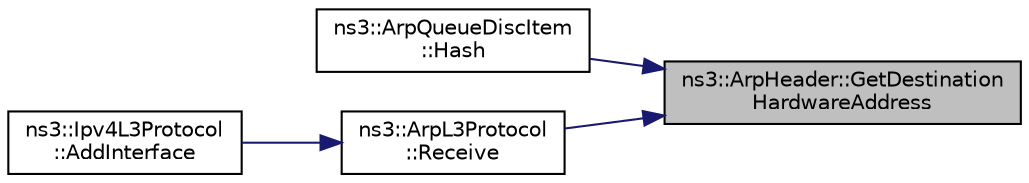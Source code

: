 digraph "ns3::ArpHeader::GetDestinationHardwareAddress"
{
 // LATEX_PDF_SIZE
  edge [fontname="Helvetica",fontsize="10",labelfontname="Helvetica",labelfontsize="10"];
  node [fontname="Helvetica",fontsize="10",shape=record];
  rankdir="RL";
  Node1 [label="ns3::ArpHeader::GetDestination\lHardwareAddress",height=0.2,width=0.4,color="black", fillcolor="grey75", style="filled", fontcolor="black",tooltip="Returns the destination hardware address."];
  Node1 -> Node2 [dir="back",color="midnightblue",fontsize="10",style="solid",fontname="Helvetica"];
  Node2 [label="ns3::ArpQueueDiscItem\l::Hash",height=0.2,width=0.4,color="black", fillcolor="white", style="filled",URL="$classns3_1_1_arp_queue_disc_item.html#a158cc16c4a751debdf4477e5dc715c9c",tooltip="Computes the hash of the packet's 5-tuple."];
  Node1 -> Node3 [dir="back",color="midnightblue",fontsize="10",style="solid",fontname="Helvetica"];
  Node3 [label="ns3::ArpL3Protocol\l::Receive",height=0.2,width=0.4,color="black", fillcolor="white", style="filled",URL="$classns3_1_1_arp_l3_protocol.html#a277509da885e127fb384f296f3858fef",tooltip="Receive a packet."];
  Node3 -> Node4 [dir="back",color="midnightblue",fontsize="10",style="solid",fontname="Helvetica"];
  Node4 [label="ns3::Ipv4L3Protocol\l::AddInterface",height=0.2,width=0.4,color="black", fillcolor="white", style="filled",URL="$classns3_1_1_ipv4_l3_protocol.html#ac6855eb39254f74fa30e7f23a7b100db",tooltip=" "];
}
